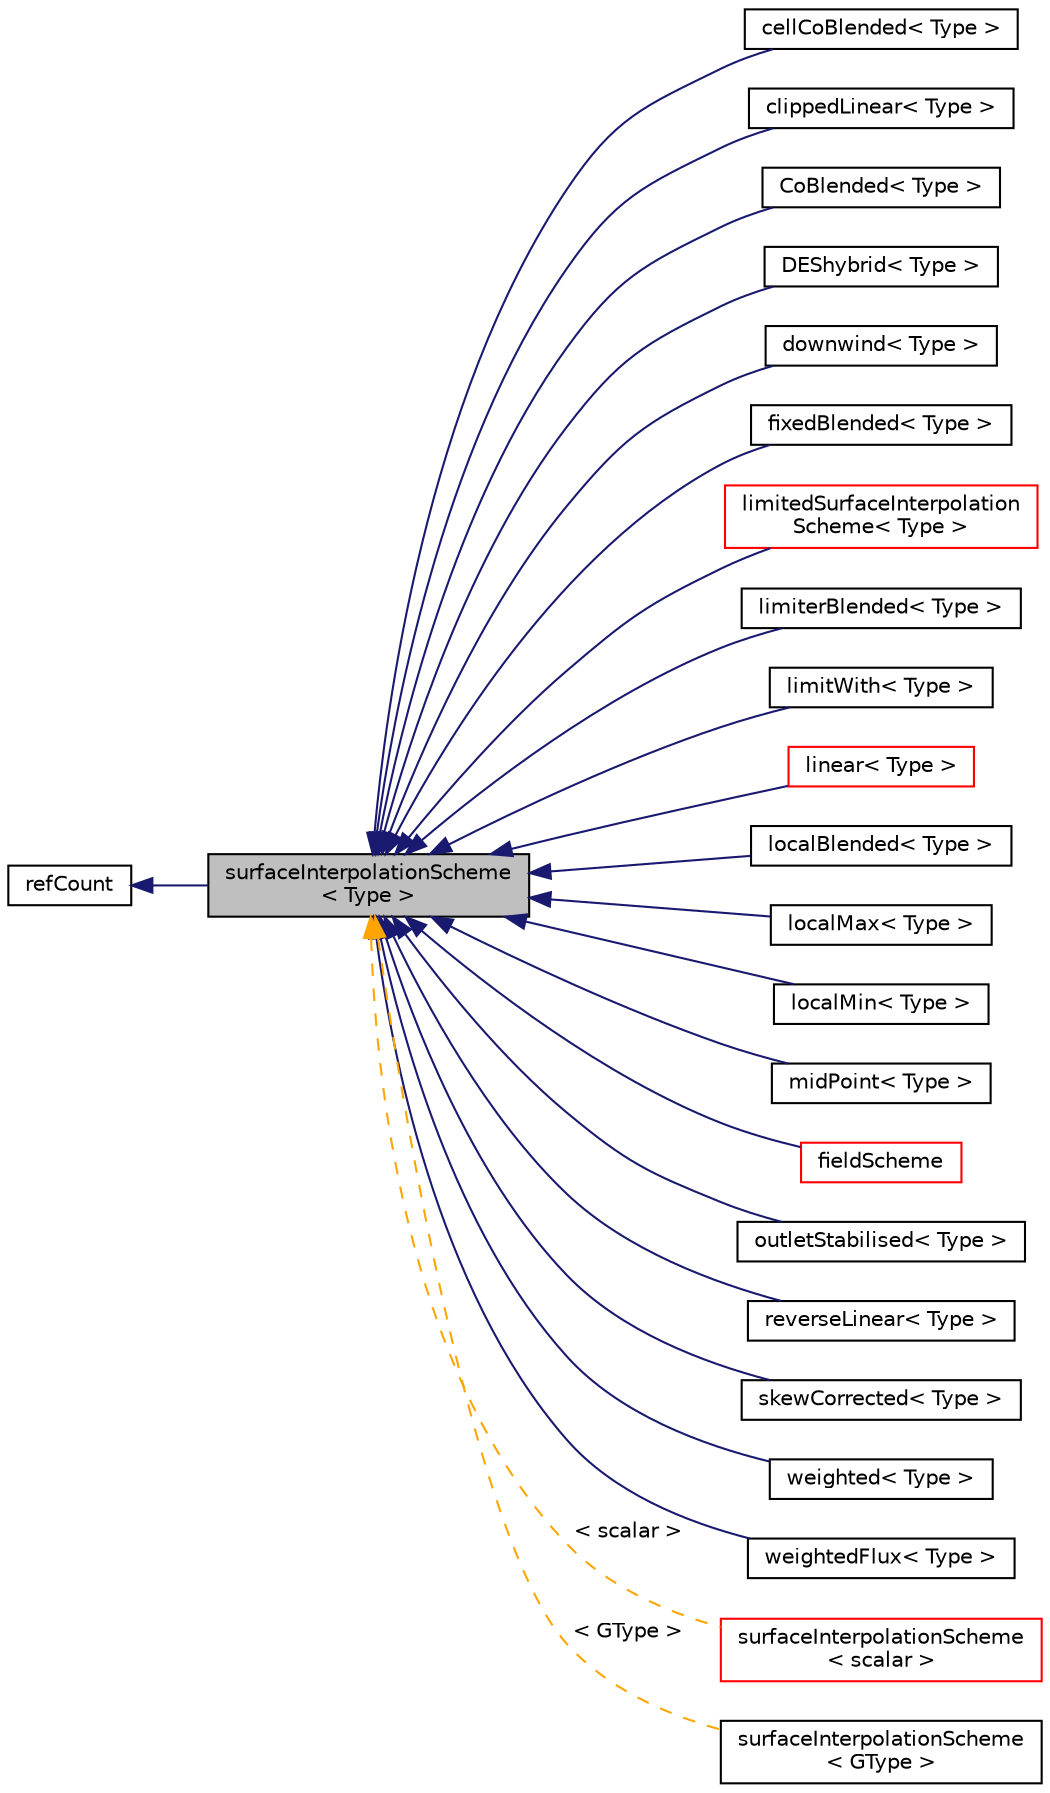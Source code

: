 digraph "surfaceInterpolationScheme&lt; Type &gt;"
{
  bgcolor="transparent";
  edge [fontname="Helvetica",fontsize="10",labelfontname="Helvetica",labelfontsize="10"];
  node [fontname="Helvetica",fontsize="10",shape=record];
  rankdir="LR";
  Node1 [label="surfaceInterpolationScheme\l\< Type \>",height=0.2,width=0.4,color="black", fillcolor="grey75", style="filled" fontcolor="black"];
  Node2 -> Node1 [dir="back",color="midnightblue",fontsize="10",style="solid",fontname="Helvetica"];
  Node2 [label="refCount",height=0.2,width=0.4,color="black",URL="$classFoam_1_1refCount.html",tooltip="Reference counter for various OpenFOAM components. "];
  Node1 -> Node3 [dir="back",color="midnightblue",fontsize="10",style="solid",fontname="Helvetica"];
  Node3 [label="cellCoBlended\< Type \>",height=0.2,width=0.4,color="black",URL="$classFoam_1_1cellCoBlended.html",tooltip="Two-scheme cell-based Courant number based blending differencing scheme. "];
  Node1 -> Node4 [dir="back",color="midnightblue",fontsize="10",style="solid",fontname="Helvetica"];
  Node4 [label="clippedLinear\< Type \>",height=0.2,width=0.4,color="black",URL="$classFoam_1_1clippedLinear.html",tooltip="Central-differencing interpolation scheme using clipped-weights to improve stability on meshes with v..."];
  Node1 -> Node5 [dir="back",color="midnightblue",fontsize="10",style="solid",fontname="Helvetica"];
  Node5 [label="CoBlended\< Type \>",height=0.2,width=0.4,color="black",URL="$classFoam_1_1CoBlended.html",tooltip="Two-scheme Courant number based blending differencing scheme. "];
  Node1 -> Node6 [dir="back",color="midnightblue",fontsize="10",style="solid",fontname="Helvetica"];
  Node6 [label="DEShybrid\< Type \>",height=0.2,width=0.4,color="black",URL="$classFoam_1_1DEShybrid.html",tooltip="Hybrid convection scheme of Travin et al. for hybrid RAS/LES calculations. "];
  Node1 -> Node7 [dir="back",color="midnightblue",fontsize="10",style="solid",fontname="Helvetica"];
  Node7 [label="downwind\< Type \>",height=0.2,width=0.4,color="black",URL="$classFoam_1_1downwind.html",tooltip="Downwind differencing scheme class. "];
  Node1 -> Node8 [dir="back",color="midnightblue",fontsize="10",style="solid",fontname="Helvetica"];
  Node8 [label="fixedBlended\< Type \>",height=0.2,width=0.4,color="black",URL="$classFoam_1_1fixedBlended.html",tooltip="Two-scheme fixed-blending differencing scheme. "];
  Node1 -> Node9 [dir="back",color="midnightblue",fontsize="10",style="solid",fontname="Helvetica"];
  Node9 [label="limitedSurfaceInterpolation\lScheme\< Type \>",height=0.2,width=0.4,color="red",URL="$classFoam_1_1limitedSurfaceInterpolationScheme.html",tooltip="Abstract base class for limited surface interpolation schemes. "];
  Node1 -> Node10 [dir="back",color="midnightblue",fontsize="10",style="solid",fontname="Helvetica"];
  Node10 [label="limiterBlended\< Type \>",height=0.2,width=0.4,color="black",URL="$classFoam_1_1limiterBlended.html",tooltip="Blends two specified schemes using the limiter function provided by a limitedSurfaceInterpolationSche..."];
  Node1 -> Node11 [dir="back",color="midnightblue",fontsize="10",style="solid",fontname="Helvetica"];
  Node11 [label="limitWith\< Type \>",height=0.2,width=0.4,color="black",URL="$classFoam_1_1limitWith.html",tooltip="limitWith differencing scheme limits the specified scheme with the specified limiter. "];
  Node1 -> Node12 [dir="back",color="midnightblue",fontsize="10",style="solid",fontname="Helvetica"];
  Node12 [label="linear\< Type \>",height=0.2,width=0.4,color="red",URL="$classFoam_1_1linear.html",tooltip="Central-differencing interpolation scheme class. "];
  Node1 -> Node13 [dir="back",color="midnightblue",fontsize="10",style="solid",fontname="Helvetica"];
  Node13 [label="localBlended\< Type \>",height=0.2,width=0.4,color="black",URL="$classFoam_1_1localBlended.html",tooltip="Two-scheme localBlended differencing scheme. "];
  Node1 -> Node14 [dir="back",color="midnightblue",fontsize="10",style="solid",fontname="Helvetica"];
  Node14 [label="localMax\< Type \>",height=0.2,width=0.4,color="black",URL="$classFoam_1_1localMax.html",tooltip="LocalMax-mean differencing scheme class. "];
  Node1 -> Node15 [dir="back",color="midnightblue",fontsize="10",style="solid",fontname="Helvetica"];
  Node15 [label="localMin\< Type \>",height=0.2,width=0.4,color="black",URL="$classFoam_1_1localMin.html",tooltip="LocalMin-mean differencing scheme class. "];
  Node1 -> Node16 [dir="back",color="midnightblue",fontsize="10",style="solid",fontname="Helvetica"];
  Node16 [label="midPoint\< Type \>",height=0.2,width=0.4,color="black",URL="$classFoam_1_1midPoint.html",tooltip="Mid-point interpolation (weighting factors = 0.5) scheme class. "];
  Node1 -> Node17 [dir="back",color="midnightblue",fontsize="10",style="solid",fontname="Helvetica"];
  Node17 [label="fieldScheme",height=0.2,width=0.4,color="red",URL="$classFoam_1_1multivariateSurfaceInterpolationScheme_1_1fieldScheme.html",tooltip="surfaceInterpolationScheme sub-class returned by operator(field) "];
  Node1 -> Node18 [dir="back",color="midnightblue",fontsize="10",style="solid",fontname="Helvetica"];
  Node18 [label="outletStabilised\< Type \>",height=0.2,width=0.4,color="black",URL="$classFoam_1_1outletStabilised.html",tooltip="Outlet-stabilised interpolation scheme which applies upwind differencing to the faces of the cells ad..."];
  Node1 -> Node19 [dir="back",color="midnightblue",fontsize="10",style="solid",fontname="Helvetica"];
  Node19 [label="reverseLinear\< Type \>",height=0.2,width=0.4,color="black",URL="$classFoam_1_1reverseLinear.html",tooltip="Inversed weight central-differencing interpolation scheme class. "];
  Node1 -> Node20 [dir="back",color="midnightblue",fontsize="10",style="solid",fontname="Helvetica"];
  Node20 [label="skewCorrected\< Type \>",height=0.2,width=0.4,color="black",URL="$classFoam_1_1skewCorrected.html",tooltip="Skewness-corrected interpolation scheme that applies an explicit correction to given scheme..."];
  Node1 -> Node21 [dir="back",color="midnightblue",fontsize="10",style="solid",fontname="Helvetica"];
  Node21 [label="weighted\< Type \>",height=0.2,width=0.4,color="black",URL="$classFoam_1_1weighted.html",tooltip="Interpolation scheme class using weights looked-up from the objectRegistry. "];
  Node1 -> Node22 [dir="back",color="midnightblue",fontsize="10",style="solid",fontname="Helvetica"];
  Node22 [label="weightedFlux\< Type \>",height=0.2,width=0.4,color="black",URL="$classFoam_1_1weightedFlux.html",tooltip="Weighted flux interpolation scheme class. "];
  Node1 -> Node23 [dir="back",color="orange",fontsize="10",style="dashed",label=" \< scalar \>" ,fontname="Helvetica"];
  Node23 [label="surfaceInterpolationScheme\l\< scalar \>",height=0.2,width=0.4,color="red",URL="$classFoam_1_1surfaceInterpolationScheme.html"];
  Node1 -> Node24 [dir="back",color="orange",fontsize="10",style="dashed",label=" \< GType \>" ,fontname="Helvetica"];
  Node24 [label="surfaceInterpolationScheme\l\< GType \>",height=0.2,width=0.4,color="black",URL="$classFoam_1_1surfaceInterpolationScheme.html"];
}
